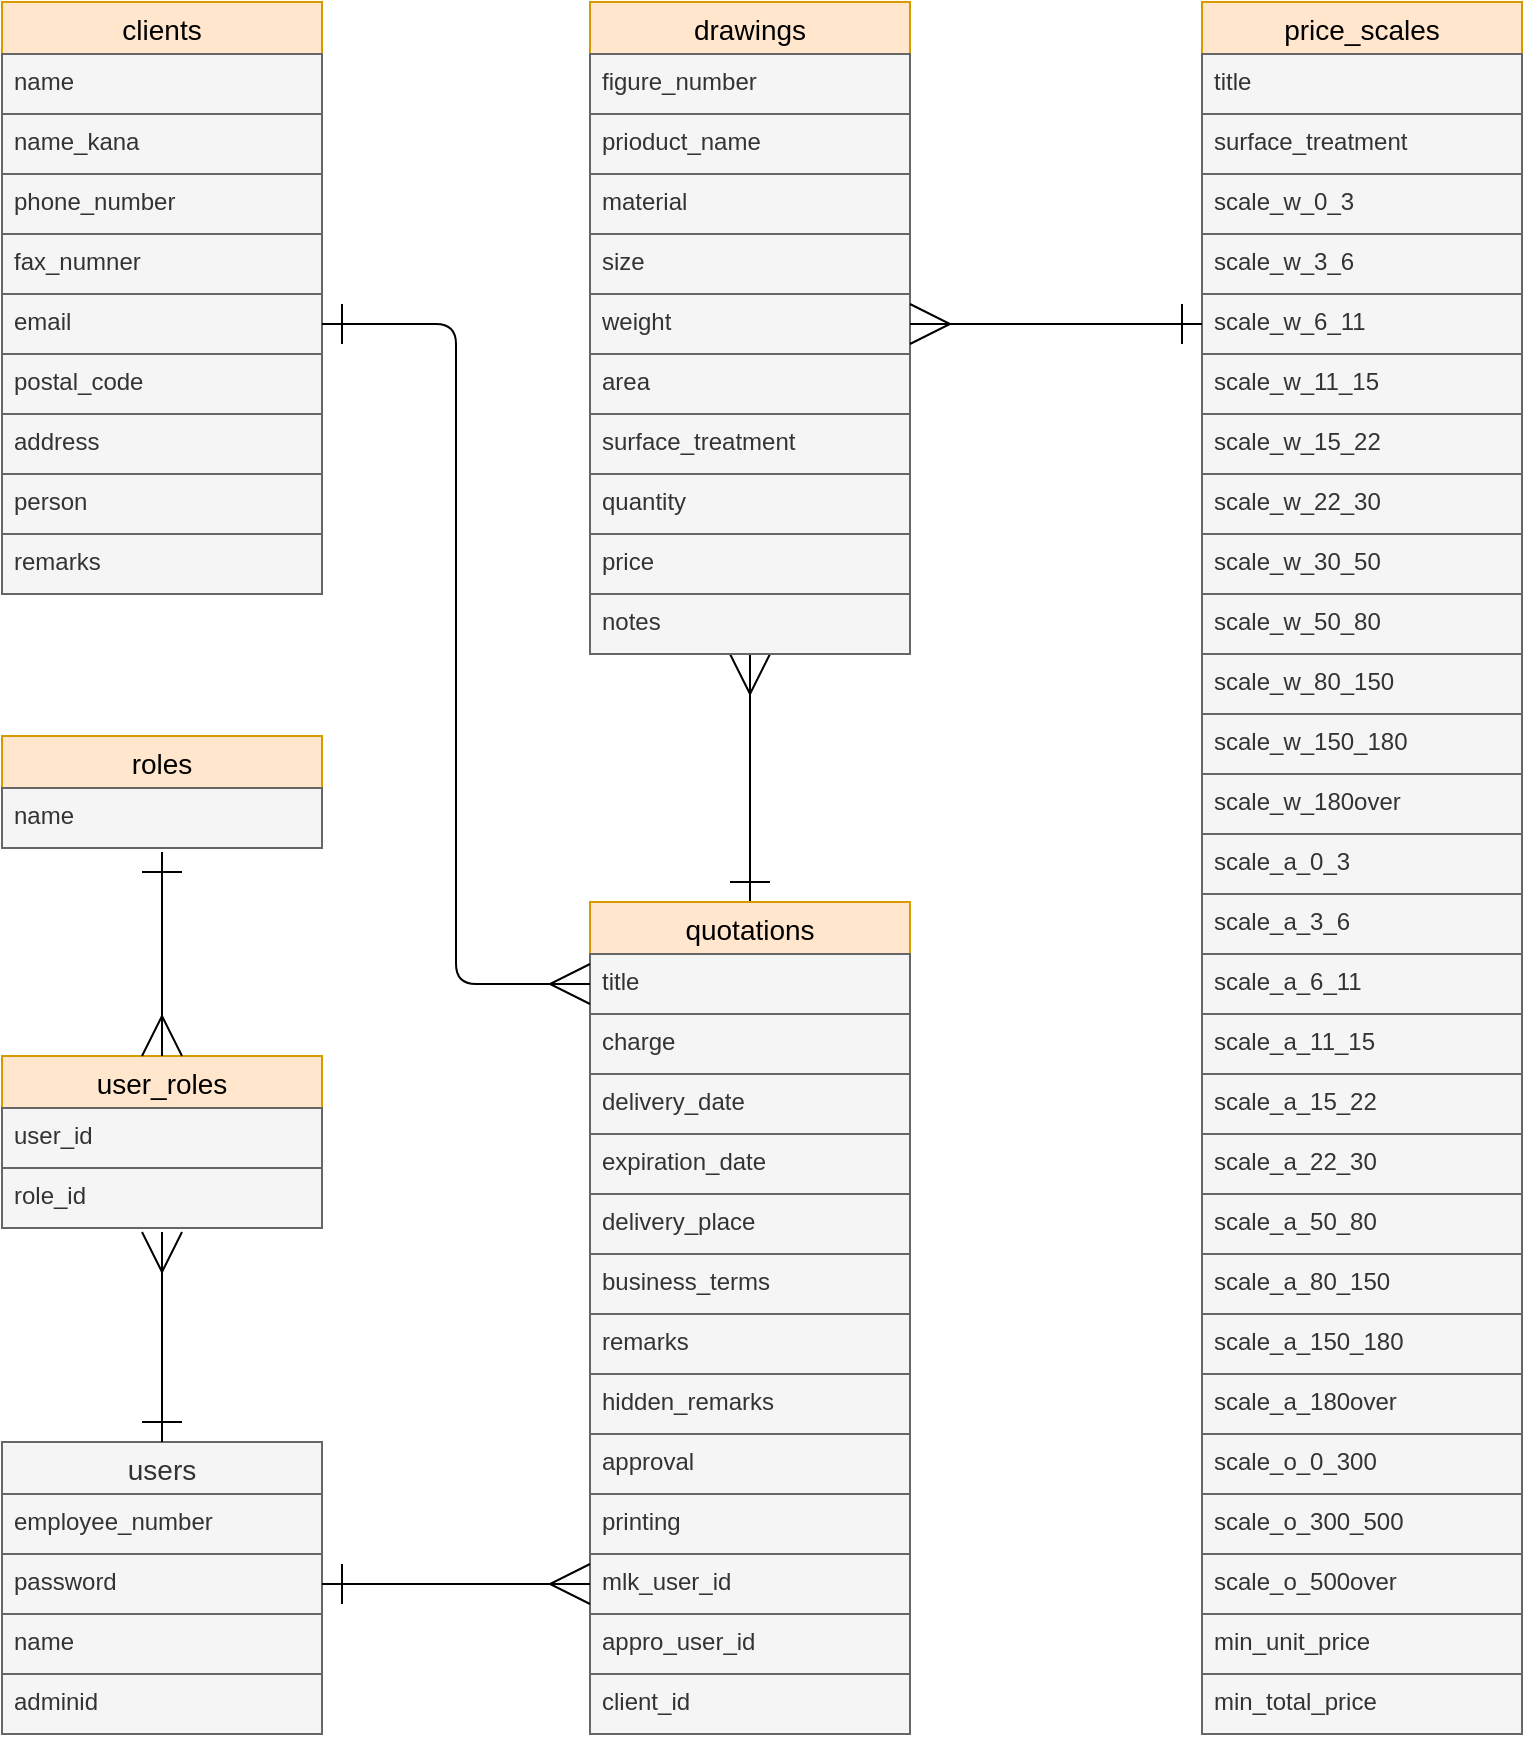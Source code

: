 <mxfile>
    <diagram id="3x9l6Up8evZ4dav9aF2z" name="ページ1">
        <mxGraphModel dx="553" dy="602" grid="1" gridSize="10" guides="1" tooltips="1" connect="1" arrows="1" fold="1" page="1" pageScale="1" pageWidth="827" pageHeight="950" math="0" shadow="0">
            <root>
                <mxCell id="0"/>
                <mxCell id="1" parent="0"/>
                <mxCell id="78" style="html=1;exitX=0.5;exitY=0;exitDx=0;exitDy=0;startArrow=ERone;startFill=0;endArrow=ERmany;endFill=0;startSize=18;endSize=18;entryX=0.5;entryY=1;entryDx=0;entryDy=0;strokeColor=#000000;" parent="1" source="9" target="13" edge="1">
                    <mxGeometry relative="1" as="geometry">
                        <mxPoint x="430" y="450" as="targetPoint"/>
                    </mxGeometry>
                </mxCell>
                <mxCell id="9" value="quotations" style="swimlane;fontStyle=0;childLayout=stackLayout;horizontal=1;startSize=26;horizontalStack=0;resizeParent=1;resizeParentMax=0;resizeLast=0;collapsible=1;marginBottom=0;align=center;fontSize=14;fillColor=#ffe6cc;strokeColor=#d79b00;fontColor=#000000;" parent="1" vertex="1">
                    <mxGeometry x="334" y="493" width="160" height="416" as="geometry"/>
                </mxCell>
                <mxCell id="10" value="title" style="text;strokeColor=#666666;fillColor=#f5f5f5;spacingLeft=4;spacingRight=4;overflow=hidden;rotatable=0;points=[[0,0.5],[1,0.5]];portConstraint=eastwest;fontSize=12;fontColor=#333333;" parent="9" vertex="1">
                    <mxGeometry y="26" width="160" height="30" as="geometry"/>
                </mxCell>
                <mxCell id="11" value="charge" style="text;strokeColor=#666666;fillColor=#f5f5f5;spacingLeft=4;spacingRight=4;overflow=hidden;rotatable=0;points=[[0,0.5],[1,0.5]];portConstraint=eastwest;fontSize=12;fontColor=#333333;" parent="9" vertex="1">
                    <mxGeometry y="56" width="160" height="30" as="geometry"/>
                </mxCell>
                <mxCell id="42" value="delivery_date" style="text;strokeColor=#666666;fillColor=#f5f5f5;spacingLeft=4;spacingRight=4;overflow=hidden;rotatable=0;points=[[0,0.5],[1,0.5]];portConstraint=eastwest;fontSize=12;fontColor=#333333;" parent="9" vertex="1">
                    <mxGeometry y="86" width="160" height="30" as="geometry"/>
                </mxCell>
                <mxCell id="43" value="expiration_date" style="text;strokeColor=#666666;fillColor=#f5f5f5;spacingLeft=4;spacingRight=4;overflow=hidden;rotatable=0;points=[[0,0.5],[1,0.5]];portConstraint=eastwest;fontSize=12;fontColor=#333333;" parent="9" vertex="1">
                    <mxGeometry y="116" width="160" height="30" as="geometry"/>
                </mxCell>
                <mxCell id="44" value="delivery_place" style="text;strokeColor=#666666;fillColor=#f5f5f5;spacingLeft=4;spacingRight=4;overflow=hidden;rotatable=0;points=[[0,0.5],[1,0.5]];portConstraint=eastwest;fontSize=12;fontColor=#333333;" parent="9" vertex="1">
                    <mxGeometry y="146" width="160" height="30" as="geometry"/>
                </mxCell>
                <mxCell id="45" value="business_terms" style="text;strokeColor=#666666;fillColor=#f5f5f5;spacingLeft=4;spacingRight=4;overflow=hidden;rotatable=0;points=[[0,0.5],[1,0.5]];portConstraint=eastwest;fontSize=12;fontColor=#333333;" parent="9" vertex="1">
                    <mxGeometry y="176" width="160" height="30" as="geometry"/>
                </mxCell>
                <mxCell id="46" value="remarks" style="text;strokeColor=#666666;fillColor=#f5f5f5;spacingLeft=4;spacingRight=4;overflow=hidden;rotatable=0;points=[[0,0.5],[1,0.5]];portConstraint=eastwest;fontSize=12;fontColor=#333333;" parent="9" vertex="1">
                    <mxGeometry y="206" width="160" height="30" as="geometry"/>
                </mxCell>
                <mxCell id="101" value="hidden_remarks" style="text;strokeColor=#666666;fillColor=#f5f5f5;spacingLeft=4;spacingRight=4;overflow=hidden;rotatable=0;points=[[0,0.5],[1,0.5]];portConstraint=eastwest;fontSize=12;fontColor=#333333;" parent="9" vertex="1">
                    <mxGeometry y="236" width="160" height="30" as="geometry"/>
                </mxCell>
                <mxCell id="102" value="approval" style="text;strokeColor=#666666;fillColor=#f5f5f5;spacingLeft=4;spacingRight=4;overflow=hidden;rotatable=0;points=[[0,0.5],[1,0.5]];portConstraint=eastwest;fontSize=12;fontColor=#333333;" parent="9" vertex="1">
                    <mxGeometry y="266" width="160" height="30" as="geometry"/>
                </mxCell>
                <mxCell id="103" value="printing" style="text;strokeColor=#666666;fillColor=#f5f5f5;spacingLeft=4;spacingRight=4;overflow=hidden;rotatable=0;points=[[0,0.5],[1,0.5]];portConstraint=eastwest;fontSize=12;fontColor=#333333;" parent="9" vertex="1">
                    <mxGeometry y="296" width="160" height="30" as="geometry"/>
                </mxCell>
                <mxCell id="104" value="mlk_user_id" style="text;strokeColor=#666666;fillColor=#f5f5f5;spacingLeft=4;spacingRight=4;overflow=hidden;rotatable=0;points=[[0,0.5],[1,0.5]];portConstraint=eastwest;fontSize=12;fontColor=#333333;" parent="9" vertex="1">
                    <mxGeometry y="326" width="160" height="30" as="geometry"/>
                </mxCell>
                <mxCell id="105" value="appro_user_id" style="text;strokeColor=#666666;fillColor=#f5f5f5;spacingLeft=4;spacingRight=4;overflow=hidden;rotatable=0;points=[[0,0.5],[1,0.5]];portConstraint=eastwest;fontSize=12;fontColor=#333333;" parent="9" vertex="1">
                    <mxGeometry y="356" width="160" height="30" as="geometry"/>
                </mxCell>
                <mxCell id="106" value="client_id" style="text;strokeColor=#666666;fillColor=#f5f5f5;spacingLeft=4;spacingRight=4;overflow=hidden;rotatable=0;points=[[0,0.5],[1,0.5]];portConstraint=eastwest;fontSize=12;fontColor=#333333;" parent="9" vertex="1">
                    <mxGeometry y="386" width="160" height="30" as="geometry"/>
                </mxCell>
                <mxCell id="13" value="drawings" style="swimlane;fontStyle=0;childLayout=stackLayout;horizontal=1;startSize=26;horizontalStack=0;resizeParent=1;resizeParentMax=0;resizeLast=0;collapsible=1;marginBottom=0;align=center;fontSize=14;fillColor=#ffe6cc;strokeColor=#d79b00;fontColor=#000000;" parent="1" vertex="1">
                    <mxGeometry x="334" y="43" width="160" height="326" as="geometry"/>
                </mxCell>
                <mxCell id="14" value="figure_number" style="text;strokeColor=#666666;fillColor=#f5f5f5;spacingLeft=4;spacingRight=4;overflow=hidden;rotatable=0;points=[[0,0.5],[1,0.5]];portConstraint=eastwest;fontSize=12;fontColor=#333333;" parent="13" vertex="1">
                    <mxGeometry y="26" width="160" height="30" as="geometry"/>
                </mxCell>
                <mxCell id="15" value="prioduct_name" style="text;strokeColor=#666666;fillColor=#f5f5f5;spacingLeft=4;spacingRight=4;overflow=hidden;rotatable=0;points=[[0,0.5],[1,0.5]];portConstraint=eastwest;fontSize=12;fontColor=#333333;" parent="13" vertex="1">
                    <mxGeometry y="56" width="160" height="30" as="geometry"/>
                </mxCell>
                <mxCell id="47" value="material" style="text;strokeColor=#666666;fillColor=#f5f5f5;spacingLeft=4;spacingRight=4;overflow=hidden;rotatable=0;points=[[0,0.5],[1,0.5]];portConstraint=eastwest;fontSize=12;fontColor=#333333;" parent="13" vertex="1">
                    <mxGeometry y="86" width="160" height="30" as="geometry"/>
                </mxCell>
                <mxCell id="48" value="size" style="text;strokeColor=#666666;fillColor=#f5f5f5;spacingLeft=4;spacingRight=4;overflow=hidden;rotatable=0;points=[[0,0.5],[1,0.5]];portConstraint=eastwest;fontSize=12;fontColor=#333333;" parent="13" vertex="1">
                    <mxGeometry y="116" width="160" height="30" as="geometry"/>
                </mxCell>
                <mxCell id="116" value="weight" style="text;strokeColor=#666666;fillColor=#f5f5f5;spacingLeft=4;spacingRight=4;overflow=hidden;rotatable=0;points=[[0,0.5],[1,0.5]];portConstraint=eastwest;fontSize=12;fontColor=#333333;" parent="13" vertex="1">
                    <mxGeometry y="146" width="160" height="30" as="geometry"/>
                </mxCell>
                <mxCell id="115" value="area" style="text;strokeColor=#666666;fillColor=#f5f5f5;spacingLeft=4;spacingRight=4;overflow=hidden;rotatable=0;points=[[0,0.5],[1,0.5]];portConstraint=eastwest;fontSize=12;fontColor=#333333;" parent="13" vertex="1">
                    <mxGeometry y="176" width="160" height="30" as="geometry"/>
                </mxCell>
                <mxCell id="49" value="surface_treatment" style="text;strokeColor=#666666;fillColor=#f5f5f5;spacingLeft=4;spacingRight=4;overflow=hidden;rotatable=0;points=[[0,0.5],[1,0.5]];portConstraint=eastwest;fontSize=12;fontColor=#333333;" parent="13" vertex="1">
                    <mxGeometry y="206" width="160" height="30" as="geometry"/>
                </mxCell>
                <mxCell id="50" value="quantity" style="text;strokeColor=#666666;fillColor=#f5f5f5;spacingLeft=4;spacingRight=4;overflow=hidden;rotatable=0;points=[[0,0.5],[1,0.5]];portConstraint=eastwest;fontSize=12;fontColor=#333333;" parent="13" vertex="1">
                    <mxGeometry y="236" width="160" height="30" as="geometry"/>
                </mxCell>
                <mxCell id="51" value="price" style="text;strokeColor=#666666;fillColor=#f5f5f5;spacingLeft=4;spacingRight=4;overflow=hidden;rotatable=0;points=[[0,0.5],[1,0.5]];portConstraint=eastwest;fontSize=12;fontColor=#333333;" parent="13" vertex="1">
                    <mxGeometry y="266" width="160" height="30" as="geometry"/>
                </mxCell>
                <mxCell id="52" value="notes" style="text;strokeColor=#666666;fillColor=#f5f5f5;spacingLeft=4;spacingRight=4;overflow=hidden;rotatable=0;points=[[0,0.5],[1,0.5]];portConstraint=eastwest;fontSize=12;fontColor=#333333;" parent="13" vertex="1">
                    <mxGeometry y="296" width="160" height="30" as="geometry"/>
                </mxCell>
                <mxCell id="18" value="clients" style="swimlane;fontStyle=0;childLayout=stackLayout;horizontal=1;startSize=26;horizontalStack=0;resizeParent=1;resizeParentMax=0;resizeLast=0;collapsible=1;marginBottom=0;align=center;fontSize=14;fillColor=#ffe6cc;strokeColor=#d79b00;fontColor=#000000;" parent="1" vertex="1">
                    <mxGeometry x="40" y="43" width="160" height="296" as="geometry"/>
                </mxCell>
                <mxCell id="19" value="name" style="text;strokeColor=#666666;fillColor=#f5f5f5;spacingLeft=4;spacingRight=4;overflow=hidden;rotatable=0;points=[[0,0.5],[1,0.5]];portConstraint=eastwest;fontSize=12;fontColor=#333333;" parent="18" vertex="1">
                    <mxGeometry y="26" width="160" height="30" as="geometry"/>
                </mxCell>
                <mxCell id="69" value="name_kana" style="text;spacingLeft=4;spacingRight=4;overflow=hidden;rotatable=0;points=[[0,0.5],[1,0.5]];portConstraint=eastwest;fontSize=12;fillColor=#f5f5f5;fontColor=#333333;strokeColor=#666666;" parent="18" vertex="1">
                    <mxGeometry y="56" width="160" height="30" as="geometry"/>
                </mxCell>
                <mxCell id="20" value="phone_number" style="text;strokeColor=#666666;fillColor=#f5f5f5;spacingLeft=4;spacingRight=4;overflow=hidden;rotatable=0;points=[[0,0.5],[1,0.5]];portConstraint=eastwest;fontSize=12;fontColor=#333333;" parent="18" vertex="1">
                    <mxGeometry y="86" width="160" height="30" as="geometry"/>
                </mxCell>
                <mxCell id="21" value="fax_numner" style="text;strokeColor=#666666;fillColor=#f5f5f5;spacingLeft=4;spacingRight=4;overflow=hidden;rotatable=0;points=[[0,0.5],[1,0.5]];portConstraint=eastwest;fontSize=12;fontColor=#333333;" parent="18" vertex="1">
                    <mxGeometry y="116" width="160" height="30" as="geometry"/>
                </mxCell>
                <mxCell id="67" value="email" style="text;strokeColor=#666666;fillColor=#f5f5f5;spacingLeft=4;spacingRight=4;overflow=hidden;rotatable=0;points=[[0,0.5],[1,0.5]];portConstraint=eastwest;fontSize=12;fontColor=#333333;" parent="18" vertex="1">
                    <mxGeometry y="146" width="160" height="30" as="geometry"/>
                </mxCell>
                <mxCell id="99" value="postal_code" style="text;strokeColor=#666666;fillColor=#f5f5f5;spacingLeft=4;spacingRight=4;overflow=hidden;rotatable=0;points=[[0,0.5],[1,0.5]];portConstraint=eastwest;fontSize=12;labelBackgroundColor=none;fontColor=#333333;" parent="18" vertex="1">
                    <mxGeometry y="176" width="160" height="30" as="geometry"/>
                </mxCell>
                <mxCell id="66" value="address" style="text;strokeColor=#666666;fillColor=#f5f5f5;spacingLeft=4;spacingRight=4;overflow=hidden;rotatable=0;points=[[0,0.5],[1,0.5]];portConstraint=eastwest;fontSize=12;fontColor=#333333;" parent="18" vertex="1">
                    <mxGeometry y="206" width="160" height="30" as="geometry"/>
                </mxCell>
                <mxCell id="65" value="person" style="text;strokeColor=#666666;fillColor=#f5f5f5;spacingLeft=4;spacingRight=4;overflow=hidden;rotatable=0;points=[[0,0.5],[1,0.5]];portConstraint=eastwest;fontSize=12;fontColor=#333333;" parent="18" vertex="1">
                    <mxGeometry y="236" width="160" height="30" as="geometry"/>
                </mxCell>
                <mxCell id="64" value="remarks" style="text;strokeColor=#666666;fillColor=#f5f5f5;spacingLeft=4;spacingRight=4;overflow=hidden;rotatable=0;points=[[0,0.5],[1,0.5]];portConstraint=eastwest;fontSize=12;fontColor=#333333;" parent="18" vertex="1">
                    <mxGeometry y="266" width="160" height="30" as="geometry"/>
                </mxCell>
                <mxCell id="22" value="price_scales" style="swimlane;fontStyle=0;childLayout=stackLayout;horizontal=1;startSize=26;horizontalStack=0;resizeParent=1;resizeParentMax=0;resizeLast=0;collapsible=1;marginBottom=0;align=center;fontSize=14;fillColor=#ffe6cc;strokeColor=#d79b00;fontColor=#000000;" parent="1" vertex="1">
                    <mxGeometry x="640" y="43" width="160" height="866" as="geometry"/>
                </mxCell>
                <mxCell id="23" value="title" style="text;strokeColor=#666666;fillColor=#f5f5f5;spacingLeft=4;spacingRight=4;overflow=hidden;rotatable=0;points=[[0,0.5],[1,0.5]];portConstraint=eastwest;fontSize=12;fontColor=#333333;" parent="22" vertex="1">
                    <mxGeometry y="26" width="160" height="30" as="geometry"/>
                </mxCell>
                <mxCell id="24" value="surface_treatment" style="text;strokeColor=#666666;fillColor=#f5f5f5;spacingLeft=4;spacingRight=4;overflow=hidden;rotatable=0;points=[[0,0.5],[1,0.5]];portConstraint=eastwest;fontSize=12;fontColor=#333333;" parent="22" vertex="1">
                    <mxGeometry y="56" width="160" height="30" as="geometry"/>
                </mxCell>
                <mxCell id="25" value="scale_w_0_3" style="text;strokeColor=#666666;fillColor=#f5f5f5;spacingLeft=4;spacingRight=4;overflow=hidden;rotatable=0;points=[[0,0.5],[1,0.5]];portConstraint=eastwest;fontSize=12;fontColor=#333333;" parent="22" vertex="1">
                    <mxGeometry y="86" width="160" height="30" as="geometry"/>
                </mxCell>
                <mxCell id="54" value="scale_w_3_6" style="text;strokeColor=#666666;fillColor=#f5f5f5;spacingLeft=4;spacingRight=4;overflow=hidden;rotatable=0;points=[[0,0.5],[1,0.5]];portConstraint=eastwest;fontSize=12;fontColor=#333333;" parent="22" vertex="1">
                    <mxGeometry y="116" width="160" height="30" as="geometry"/>
                </mxCell>
                <mxCell id="55" value="scale_w_6_11" style="text;strokeColor=#666666;fillColor=#f5f5f5;spacingLeft=4;spacingRight=4;overflow=hidden;rotatable=0;points=[[0,0.5],[1,0.5]];portConstraint=eastwest;fontSize=12;fontColor=#333333;" parent="22" vertex="1">
                    <mxGeometry y="146" width="160" height="30" as="geometry"/>
                </mxCell>
                <mxCell id="60" value="scale_w_11_15" style="text;strokeColor=#666666;fillColor=#f5f5f5;spacingLeft=4;spacingRight=4;overflow=hidden;rotatable=0;points=[[0,0.5],[1,0.5]];portConstraint=eastwest;fontSize=12;fontColor=#333333;" parent="22" vertex="1">
                    <mxGeometry y="176" width="160" height="30" as="geometry"/>
                </mxCell>
                <mxCell id="59" value="scale_w_15_22" style="text;strokeColor=#666666;fillColor=#f5f5f5;spacingLeft=4;spacingRight=4;overflow=hidden;rotatable=0;points=[[0,0.5],[1,0.5]];portConstraint=eastwest;fontSize=12;fontColor=#333333;" parent="22" vertex="1">
                    <mxGeometry y="206" width="160" height="30" as="geometry"/>
                </mxCell>
                <mxCell id="58" value="scale_w_22_30" style="text;strokeColor=#666666;fillColor=#f5f5f5;spacingLeft=4;spacingRight=4;overflow=hidden;rotatable=0;points=[[0,0.5],[1,0.5]];portConstraint=eastwest;fontSize=12;fontColor=#333333;" parent="22" vertex="1">
                    <mxGeometry y="236" width="160" height="30" as="geometry"/>
                </mxCell>
                <mxCell id="57" value="scale_w_30_50" style="text;strokeColor=#666666;fillColor=#f5f5f5;spacingLeft=4;spacingRight=4;overflow=hidden;rotatable=0;points=[[0,0.5],[1,0.5]];portConstraint=eastwest;fontSize=12;fontColor=#333333;" parent="22" vertex="1">
                    <mxGeometry y="266" width="160" height="30" as="geometry"/>
                </mxCell>
                <mxCell id="56" value="scale_w_50_80" style="text;strokeColor=#666666;fillColor=#f5f5f5;spacingLeft=4;spacingRight=4;overflow=hidden;rotatable=0;points=[[0,0.5],[1,0.5]];portConstraint=eastwest;fontSize=12;fontColor=#333333;" parent="22" vertex="1">
                    <mxGeometry y="296" width="160" height="30" as="geometry"/>
                </mxCell>
                <mxCell id="62" value="scale_w_80_150" style="text;strokeColor=#666666;fillColor=#f5f5f5;spacingLeft=4;spacingRight=4;overflow=hidden;rotatable=0;points=[[0,0.5],[1,0.5]];portConstraint=eastwest;fontSize=12;fontColor=#333333;" parent="22" vertex="1">
                    <mxGeometry y="326" width="160" height="30" as="geometry"/>
                </mxCell>
                <mxCell id="61" value="scale_w_150_180" style="text;strokeColor=#666666;fillColor=#f5f5f5;spacingLeft=4;spacingRight=4;overflow=hidden;rotatable=0;points=[[0,0.5],[1,0.5]];portConstraint=eastwest;fontSize=12;fontColor=#333333;" parent="22" vertex="1">
                    <mxGeometry y="356" width="160" height="30" as="geometry"/>
                </mxCell>
                <mxCell id="63" value="scale_w_180over" style="text;strokeColor=#666666;fillColor=#f5f5f5;spacingLeft=4;spacingRight=4;overflow=hidden;rotatable=0;points=[[0,0.5],[1,0.5]];portConstraint=eastwest;fontSize=12;fontColor=#333333;" parent="22" vertex="1">
                    <mxGeometry y="386" width="160" height="30" as="geometry"/>
                </mxCell>
                <mxCell id="118" value="scale_a_0_3" style="text;strokeColor=#666666;fillColor=#f5f5f5;spacingLeft=4;spacingRight=4;overflow=hidden;rotatable=0;points=[[0,0.5],[1,0.5]];portConstraint=eastwest;fontSize=12;fontColor=#333333;" parent="22" vertex="1">
                    <mxGeometry y="416" width="160" height="30" as="geometry"/>
                </mxCell>
                <mxCell id="119" value="scale_a_3_6" style="text;strokeColor=#666666;fillColor=#f5f5f5;spacingLeft=4;spacingRight=4;overflow=hidden;rotatable=0;points=[[0,0.5],[1,0.5]];portConstraint=eastwest;fontSize=12;fontColor=#333333;" parent="22" vertex="1">
                    <mxGeometry y="446" width="160" height="30" as="geometry"/>
                </mxCell>
                <mxCell id="120" value="scale_a_6_11" style="text;strokeColor=#666666;fillColor=#f5f5f5;spacingLeft=4;spacingRight=4;overflow=hidden;rotatable=0;points=[[0,0.5],[1,0.5]];portConstraint=eastwest;fontSize=12;fontColor=#333333;" parent="22" vertex="1">
                    <mxGeometry y="476" width="160" height="30" as="geometry"/>
                </mxCell>
                <mxCell id="121" value="scale_a_11_15" style="text;strokeColor=#666666;fillColor=#f5f5f5;spacingLeft=4;spacingRight=4;overflow=hidden;rotatable=0;points=[[0,0.5],[1,0.5]];portConstraint=eastwest;fontSize=12;fontColor=#333333;" parent="22" vertex="1">
                    <mxGeometry y="506" width="160" height="30" as="geometry"/>
                </mxCell>
                <mxCell id="122" value="scale_a_15_22" style="text;strokeColor=#666666;fillColor=#f5f5f5;spacingLeft=4;spacingRight=4;overflow=hidden;rotatable=0;points=[[0,0.5],[1,0.5]];portConstraint=eastwest;fontSize=12;fontColor=#333333;" parent="22" vertex="1">
                    <mxGeometry y="536" width="160" height="30" as="geometry"/>
                </mxCell>
                <mxCell id="123" value="scale_a_22_30" style="text;strokeColor=#666666;fillColor=#f5f5f5;spacingLeft=4;spacingRight=4;overflow=hidden;rotatable=0;points=[[0,0.5],[1,0.5]];portConstraint=eastwest;fontSize=12;fontColor=#333333;" parent="22" vertex="1">
                    <mxGeometry y="566" width="160" height="30" as="geometry"/>
                </mxCell>
                <mxCell id="124" value="scale_a_50_80" style="text;strokeColor=#666666;fillColor=#f5f5f5;spacingLeft=4;spacingRight=4;overflow=hidden;rotatable=0;points=[[0,0.5],[1,0.5]];portConstraint=eastwest;fontSize=12;fontColor=#333333;" parent="22" vertex="1">
                    <mxGeometry y="596" width="160" height="30" as="geometry"/>
                </mxCell>
                <mxCell id="125" value="scale_a_80_150" style="text;strokeColor=#666666;fillColor=#f5f5f5;spacingLeft=4;spacingRight=4;overflow=hidden;rotatable=0;points=[[0,0.5],[1,0.5]];portConstraint=eastwest;fontSize=12;fontColor=#333333;" parent="22" vertex="1">
                    <mxGeometry y="626" width="160" height="30" as="geometry"/>
                </mxCell>
                <mxCell id="126" value="scale_a_150_180" style="text;strokeColor=#666666;fillColor=#f5f5f5;spacingLeft=4;spacingRight=4;overflow=hidden;rotatable=0;points=[[0,0.5],[1,0.5]];portConstraint=eastwest;fontSize=12;fontColor=#333333;" parent="22" vertex="1">
                    <mxGeometry y="656" width="160" height="30" as="geometry"/>
                </mxCell>
                <mxCell id="127" value="scale_a_180over" style="text;strokeColor=#666666;fillColor=#f5f5f5;spacingLeft=4;spacingRight=4;overflow=hidden;rotatable=0;points=[[0,0.5],[1,0.5]];portConstraint=eastwest;fontSize=12;fontColor=#333333;" parent="22" vertex="1">
                    <mxGeometry y="686" width="160" height="30" as="geometry"/>
                </mxCell>
                <mxCell id="128" value="scale_o_0_300" style="text;strokeColor=#666666;fillColor=#f5f5f5;spacingLeft=4;spacingRight=4;overflow=hidden;rotatable=0;points=[[0,0.5],[1,0.5]];portConstraint=eastwest;fontSize=12;fontColor=#333333;" parent="22" vertex="1">
                    <mxGeometry y="716" width="160" height="30" as="geometry"/>
                </mxCell>
                <mxCell id="134" value="scale_o_300_500" style="text;strokeColor=#666666;fillColor=#f5f5f5;spacingLeft=4;spacingRight=4;overflow=hidden;rotatable=0;points=[[0,0.5],[1,0.5]];portConstraint=eastwest;fontSize=12;fontColor=#333333;" parent="22" vertex="1">
                    <mxGeometry y="746" width="160" height="30" as="geometry"/>
                </mxCell>
                <mxCell id="133" value="scale_o_500over" style="text;strokeColor=#666666;fillColor=#f5f5f5;spacingLeft=4;spacingRight=4;overflow=hidden;rotatable=0;points=[[0,0.5],[1,0.5]];portConstraint=eastwest;fontSize=12;fontColor=#333333;" parent="22" vertex="1">
                    <mxGeometry y="776" width="160" height="30" as="geometry"/>
                </mxCell>
                <mxCell id="132" value="min_unit_price" style="text;strokeColor=#666666;fillColor=#f5f5f5;spacingLeft=4;spacingRight=4;overflow=hidden;rotatable=0;points=[[0,0.5],[1,0.5]];portConstraint=eastwest;fontSize=12;fontColor=#333333;" parent="22" vertex="1">
                    <mxGeometry y="806" width="160" height="30" as="geometry"/>
                </mxCell>
                <mxCell id="131" value="min_total_price" style="text;strokeColor=#666666;fillColor=#f5f5f5;spacingLeft=4;spacingRight=4;overflow=hidden;rotatable=0;points=[[0,0.5],[1,0.5]];portConstraint=eastwest;fontSize=12;fontColor=#333333;" parent="22" vertex="1">
                    <mxGeometry y="836" width="160" height="30" as="geometry"/>
                </mxCell>
                <mxCell id="2" value="users" style="swimlane;fontStyle=0;childLayout=stackLayout;horizontal=1;startSize=26;horizontalStack=0;resizeParent=1;resizeParentMax=0;resizeLast=0;collapsible=1;marginBottom=0;align=center;fontSize=14;fillColor=#f5f5f5;fontColor=#333333;strokeColor=#666666;" parent="1" vertex="1">
                    <mxGeometry x="40" y="763" width="160" height="146" as="geometry"/>
                </mxCell>
                <mxCell id="4" value="employee_number" style="text;strokeColor=#666666;fillColor=#f5f5f5;spacingLeft=4;spacingRight=4;overflow=hidden;rotatable=0;points=[[0,0.5],[1,0.5]];portConstraint=eastwest;fontSize=12;fontColor=#333333;" parent="2" vertex="1">
                    <mxGeometry y="26" width="160" height="30" as="geometry"/>
                </mxCell>
                <mxCell id="8" value="password" style="text;strokeColor=#666666;fillColor=#f5f5f5;spacingLeft=4;spacingRight=4;overflow=hidden;rotatable=0;points=[[0,0.5],[1,0.5]];portConstraint=eastwest;fontSize=12;fontColor=#333333;" parent="2" vertex="1">
                    <mxGeometry y="56" width="160" height="30" as="geometry"/>
                </mxCell>
                <mxCell id="7" value="name" style="text;strokeColor=#666666;fillColor=#f5f5f5;spacingLeft=4;spacingRight=4;overflow=hidden;rotatable=0;points=[[0,0.5],[1,0.5]];portConstraint=eastwest;fontSize=12;fontColor=#333333;" parent="2" vertex="1">
                    <mxGeometry y="86" width="160" height="30" as="geometry"/>
                </mxCell>
                <mxCell id="6" value="adminid&#10;" style="text;strokeColor=#666666;fillColor=#f5f5f5;spacingLeft=4;spacingRight=4;overflow=hidden;rotatable=0;points=[[0,0.5],[1,0.5]];portConstraint=eastwest;fontSize=12;fontColor=#333333;" parent="2" vertex="1">
                    <mxGeometry y="116" width="160" height="30" as="geometry"/>
                </mxCell>
                <mxCell id="97" style="edgeStyle=orthogonalEdgeStyle;html=1;entryX=0;entryY=0.5;entryDx=0;entryDy=0;startArrow=ERone;startFill=0;endArrow=ERmany;endFill=0;startSize=18;endSize=18;exitX=1;exitY=0.5;exitDx=0;exitDy=0;strokeColor=#000000;" parent="1" source="67" target="10" edge="1">
                    <mxGeometry relative="1" as="geometry">
                        <mxPoint x="270" y="130" as="sourcePoint"/>
                    </mxGeometry>
                </mxCell>
                <mxCell id="98" style="edgeStyle=none;html=1;exitX=1;exitY=0.5;exitDx=0;exitDy=0;entryX=0;entryY=0.5;entryDx=0;entryDy=0;startArrow=ERmany;startFill=0;endArrow=ERone;endFill=0;startSize=18;endSize=18;strokeColor=#000000;" parent="1" source="116" target="55" edge="1">
                    <mxGeometry relative="1" as="geometry"/>
                </mxCell>
                <mxCell id="136" value="user_roles" style="swimlane;fontStyle=0;childLayout=stackLayout;horizontal=1;startSize=26;horizontalStack=0;resizeParent=1;resizeParentMax=0;resizeLast=0;collapsible=1;marginBottom=0;align=center;fontSize=14;fillColor=#ffe6cc;strokeColor=#d79b00;fontColor=#000000;" parent="1" vertex="1">
                    <mxGeometry x="40" y="570" width="160" height="86" as="geometry"/>
                </mxCell>
                <mxCell id="137" value="user_id" style="text;strokeColor=#666666;fillColor=#f5f5f5;spacingLeft=4;spacingRight=4;overflow=hidden;rotatable=0;points=[[0,0.5],[1,0.5]];portConstraint=eastwest;fontSize=12;fontColor=#333333;" parent="136" vertex="1">
                    <mxGeometry y="26" width="160" height="30" as="geometry"/>
                </mxCell>
                <mxCell id="138" value="role_id" style="text;strokeColor=#666666;fillColor=#f5f5f5;spacingLeft=4;spacingRight=4;overflow=hidden;rotatable=0;points=[[0,0.5],[1,0.5]];portConstraint=eastwest;fontSize=12;fontColor=#333333;" parent="136" vertex="1">
                    <mxGeometry y="56" width="160" height="30" as="geometry"/>
                </mxCell>
                <mxCell id="140" value="roles" style="swimlane;fontStyle=0;childLayout=stackLayout;horizontal=1;startSize=26;horizontalStack=0;resizeParent=1;resizeParentMax=0;resizeLast=0;collapsible=1;marginBottom=0;align=center;fontSize=14;fillColor=#ffe6cc;strokeColor=#d79b00;fontColor=#000000;" parent="1" vertex="1">
                    <mxGeometry x="40" y="410" width="160" height="56" as="geometry"/>
                </mxCell>
                <mxCell id="141" value="name" style="text;strokeColor=#666666;fillColor=#f5f5f5;spacingLeft=4;spacingRight=4;overflow=hidden;rotatable=0;points=[[0,0.5],[1,0.5]];portConstraint=eastwest;fontSize=12;fontColor=#333333;" parent="140" vertex="1">
                    <mxGeometry y="26" width="160" height="30" as="geometry"/>
                </mxCell>
                <mxCell id="144" style="html=1;exitX=0.5;exitY=0;exitDx=0;exitDy=0;startArrow=ERone;startFill=0;endArrow=ERmany;endFill=0;startSize=18;endSize=18;entryX=0.5;entryY=1.067;entryDx=0;entryDy=0;entryPerimeter=0;fillColor=#f5f5f5;strokeColor=#000000;" parent="1" source="2" target="138" edge="1">
                    <mxGeometry relative="1" as="geometry">
                        <mxPoint x="130" y="670" as="targetPoint"/>
                        <mxPoint x="119.5" y="744" as="sourcePoint"/>
                    </mxGeometry>
                </mxCell>
                <mxCell id="145" style="html=1;exitX=0.5;exitY=1.067;exitDx=0;exitDy=0;startArrow=ERone;startFill=0;endArrow=ERmany;endFill=0;startSize=18;endSize=18;entryX=0.5;entryY=0;entryDx=0;entryDy=0;exitPerimeter=0;fillColor=#f5f5f5;strokeColor=#000000;" parent="1" source="141" target="136" edge="1">
                    <mxGeometry relative="1" as="geometry">
                        <mxPoint x="120" y="415.01" as="targetPoint"/>
                        <mxPoint x="120" y="520" as="sourcePoint"/>
                    </mxGeometry>
                </mxCell>
                <mxCell id="146" style="html=1;exitX=1;exitY=0.5;exitDx=0;exitDy=0;startArrow=ERone;startFill=0;endArrow=ERmany;endFill=0;startSize=18;endSize=18;entryX=0;entryY=0.5;entryDx=0;entryDy=0;fillColor=#f5f5f5;strokeColor=#000000;" parent="1" source="8" target="104" edge="1">
                    <mxGeometry relative="1" as="geometry">
                        <mxPoint x="230" y="635.01" as="targetPoint"/>
                        <mxPoint x="230" y="740" as="sourcePoint"/>
                    </mxGeometry>
                </mxCell>
            </root>
        </mxGraphModel>
    </diagram>
</mxfile>